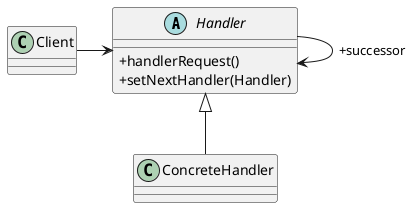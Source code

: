 @startuml
skinparam classAttributeIconSize 0
abstract class Handler {
    +handlerRequest()
    +setNextHandler(Handler)
}
class ConcreteHandler {
}
Client -> Handler
Handler <|-- ConcreteHandler
Handler -> Handler:+successor
@enduml